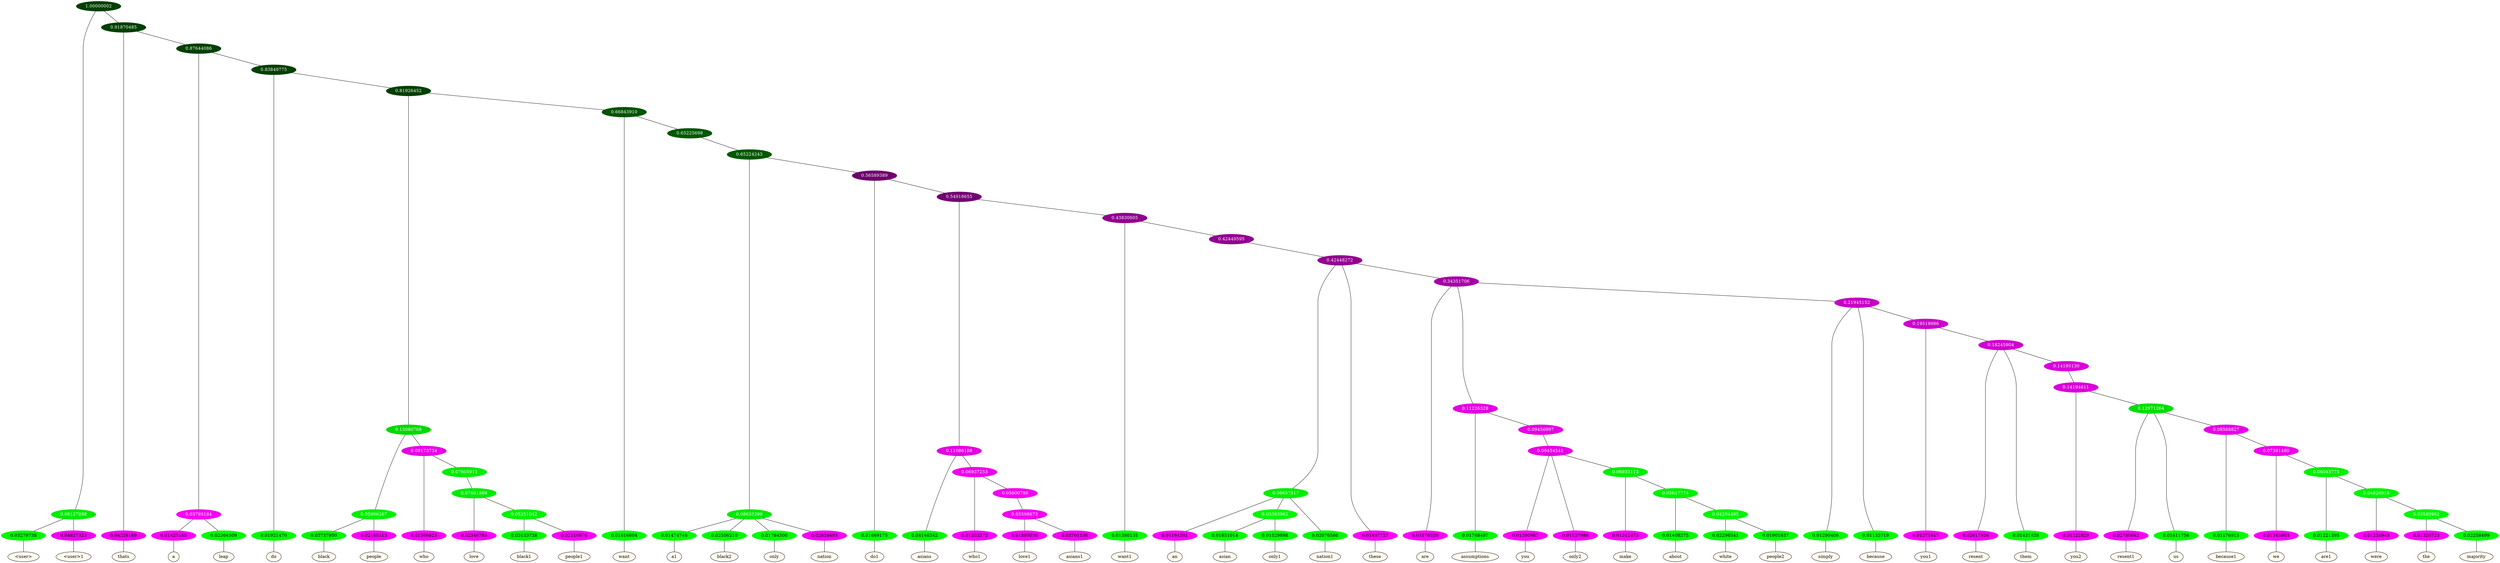 graph {
	node [format=png height=0.15 nodesep=0.001 ordering=out overlap=prism overlap_scaling=0.01 ranksep=0.001 ratio=0.2 style=filled width=0.15]
	{
		rank=same
		a_w_3 [label="\<user\>" color=black fillcolor=floralwhite style="filled,solid"]
		a_w_4 [label="\<user\>1" color=black fillcolor=floralwhite style="filled,solid"]
		a_w_5 [label=thats color=black fillcolor=floralwhite style="filled,solid"]
		a_w_9 [label=a color=black fillcolor=floralwhite style="filled,solid"]
		a_w_10 [label=leap color=black fillcolor=floralwhite style="filled,solid"]
		a_w_11 [label=do color=black fillcolor=floralwhite style="filled,solid"]
		a_w_19 [label=black color=black fillcolor=floralwhite style="filled,solid"]
		a_w_20 [label=people color=black fillcolor=floralwhite style="filled,solid"]
		a_w_21 [label=who color=black fillcolor=floralwhite style="filled,solid"]
		a_w_27 [label=love color=black fillcolor=floralwhite style="filled,solid"]
		a_w_35 [label=black1 color=black fillcolor=floralwhite style="filled,solid"]
		a_w_36 [label=people1 color=black fillcolor=floralwhite style="filled,solid"]
		a_w_17 [label=want color=black fillcolor=floralwhite style="filled,solid"]
		a_w_29 [label=a1 color=black fillcolor=floralwhite style="filled,solid"]
		a_w_30 [label=black2 color=black fillcolor=floralwhite style="filled,solid"]
		a_w_31 [label=only color=black fillcolor=floralwhite style="filled,solid"]
		a_w_32 [label=nation color=black fillcolor=floralwhite style="filled,solid"]
		a_w_33 [label=do1 color=black fillcolor=floralwhite style="filled,solid"]
		a_w_39 [label=asians color=black fillcolor=floralwhite style="filled,solid"]
		a_w_43 [label=who1 color=black fillcolor=floralwhite style="filled,solid"]
		a_w_50 [label=love1 color=black fillcolor=floralwhite style="filled,solid"]
		a_w_51 [label=asians1 color=black fillcolor=floralwhite style="filled,solid"]
		a_w_41 [label=want1 color=black fillcolor=floralwhite style="filled,solid"]
		a_w_52 [label=an color=black fillcolor=floralwhite style="filled,solid"]
		a_w_58 [label=asian color=black fillcolor=floralwhite style="filled,solid"]
		a_w_59 [label=only1 color=black fillcolor=floralwhite style="filled,solid"]
		a_w_54 [label=nation1 color=black fillcolor=floralwhite style="filled,solid"]
		a_w_48 [label=these color=black fillcolor=floralwhite style="filled,solid"]
		a_w_55 [label=are color=black fillcolor=floralwhite style="filled,solid"]
		a_w_60 [label=assumptions color=black fillcolor=floralwhite style="filled,solid"]
		a_w_68 [label=you color=black fillcolor=floralwhite style="filled,solid"]
		a_w_69 [label=only2 color=black fillcolor=floralwhite style="filled,solid"]
		a_w_74 [label=make color=black fillcolor=floralwhite style="filled,solid"]
		a_w_77 [label=about color=black fillcolor=floralwhite style="filled,solid"]
		a_w_81 [label=white color=black fillcolor=floralwhite style="filled,solid"]
		a_w_82 [label=people2 color=black fillcolor=floralwhite style="filled,solid"]
		a_w_62 [label=simply color=black fillcolor=floralwhite style="filled,solid"]
		a_w_63 [label=because color=black fillcolor=floralwhite style="filled,solid"]
		a_w_66 [label=you1 color=black fillcolor=floralwhite style="filled,solid"]
		a_w_71 [label=resent color=black fillcolor=floralwhite style="filled,solid"]
		a_w_72 [label=them color=black fillcolor=floralwhite style="filled,solid"]
		a_w_79 [label=you2 color=black fillcolor=floralwhite style="filled,solid"]
		a_w_83 [label=resent1 color=black fillcolor=floralwhite style="filled,solid"]
		a_w_84 [label=us color=black fillcolor=floralwhite style="filled,solid"]
		a_w_86 [label=because1 color=black fillcolor=floralwhite style="filled,solid"]
		a_w_88 [label=we color=black fillcolor=floralwhite style="filled,solid"]
		a_w_90 [label=are1 color=black fillcolor=floralwhite style="filled,solid"]
		a_w_92 [label=were color=black fillcolor=floralwhite style="filled,solid"]
		a_w_94 [label=the color=black fillcolor=floralwhite style="filled,solid"]
		a_w_95 [label=majority color=black fillcolor=floralwhite style="filled,solid"]
	}
	a_n_3 -- a_w_3
	a_n_4 -- a_w_4
	a_n_5 -- a_w_5
	a_n_9 -- a_w_9
	a_n_10 -- a_w_10
	a_n_11 -- a_w_11
	a_n_19 -- a_w_19
	a_n_20 -- a_w_20
	a_n_21 -- a_w_21
	a_n_27 -- a_w_27
	a_n_35 -- a_w_35
	a_n_36 -- a_w_36
	a_n_17 -- a_w_17
	a_n_29 -- a_w_29
	a_n_30 -- a_w_30
	a_n_31 -- a_w_31
	a_n_32 -- a_w_32
	a_n_33 -- a_w_33
	a_n_39 -- a_w_39
	a_n_43 -- a_w_43
	a_n_50 -- a_w_50
	a_n_51 -- a_w_51
	a_n_41 -- a_w_41
	a_n_52 -- a_w_52
	a_n_58 -- a_w_58
	a_n_59 -- a_w_59
	a_n_54 -- a_w_54
	a_n_48 -- a_w_48
	a_n_55 -- a_w_55
	a_n_60 -- a_w_60
	a_n_68 -- a_w_68
	a_n_69 -- a_w_69
	a_n_74 -- a_w_74
	a_n_77 -- a_w_77
	a_n_81 -- a_w_81
	a_n_82 -- a_w_82
	a_n_62 -- a_w_62
	a_n_63 -- a_w_63
	a_n_66 -- a_w_66
	a_n_71 -- a_w_71
	a_n_72 -- a_w_72
	a_n_79 -- a_w_79
	a_n_83 -- a_w_83
	a_n_84 -- a_w_84
	a_n_86 -- a_w_86
	a_n_88 -- a_w_88
	a_n_90 -- a_w_90
	a_n_92 -- a_w_92
	a_n_94 -- a_w_94
	a_n_95 -- a_w_95
	{
		rank=same
		a_n_3 [label=0.03279738 color="0.334 1.000 0.967" fontcolor=black]
		a_n_4 [label=0.04827323 color="0.835 1.000 0.952" fontcolor=black]
		a_n_5 [label=0.04226169 color="0.835 1.000 0.958" fontcolor=black]
		a_n_9 [label=0.01425165 color="0.835 1.000 0.986" fontcolor=black]
		a_n_10 [label=0.02364509 color="0.334 1.000 0.976" fontcolor=black]
		a_n_11 [label=0.01921470 color="0.334 1.000 0.981" fontcolor=black]
		a_n_19 [label=0.03737950 color="0.334 1.000 0.963" fontcolor=black]
		a_n_20 [label=0.02165513 color="0.835 1.000 0.978" fontcolor=black]
		a_n_21 [label=0.01566823 color="0.835 1.000 0.984" fontcolor=black]
		a_n_27 [label=0.02346785 color="0.835 1.000 0.977" fontcolor=black]
		a_n_35 [label=0.03133738 color="0.334 1.000 0.969" fontcolor=black]
		a_n_36 [label=0.02110976 color="0.835 1.000 0.979" fontcolor=black]
		a_n_17 [label=0.01616604 color="0.334 1.000 0.984" fontcolor=black]
		a_n_29 [label=0.01474746 color="0.334 1.000 0.985" fontcolor=black]
		a_n_30 [label=0.02506210 color="0.334 1.000 0.975" fontcolor=black]
		a_n_31 [label=0.01784500 color="0.334 1.000 0.982" fontcolor=black]
		a_n_32 [label=0.02858493 color="0.835 1.000 0.971" fontcolor=black]
		a_n_33 [label=0.01669175 color="0.334 1.000 0.983" fontcolor=black]
		a_n_39 [label=0.04146342 color="0.334 1.000 0.959" fontcolor=black]
		a_n_43 [label=0.01332372 color="0.835 1.000 0.987" fontcolor=black]
		a_n_50 [label=0.01895030 color="0.835 1.000 0.981" fontcolor=black]
		a_n_51 [label=0.03701536 color="0.835 1.000 0.963" fontcolor=black]
		a_n_41 [label=0.01380135 color="0.334 1.000 0.986" fontcolor=black]
		a_n_52 [label=0.01191301 color="0.835 1.000 0.988" fontcolor=black]
		a_n_58 [label=0.01851014 color="0.334 1.000 0.981" fontcolor=black]
		a_n_59 [label=0.01529898 color="0.334 1.000 0.985" fontcolor=black]
		a_n_54 [label=0.02076586 color="0.334 1.000 0.979" fontcolor=black]
		a_n_48 [label=0.01437727 color="0.835 1.000 0.986" fontcolor=black]
		a_n_55 [label=0.01178320 color="0.835 1.000 0.988" fontcolor=black]
		a_n_60 [label=0.01768497 color="0.334 1.000 0.982" fontcolor=black]
		a_n_68 [label=0.01390987 color="0.835 1.000 0.986" fontcolor=black]
		a_n_69 [label=0.01127986 color="0.835 1.000 0.989" fontcolor=black]
		a_n_74 [label=0.01312473 color="0.835 1.000 0.987" fontcolor=black]
		a_n_77 [label=0.01408275 color="0.334 1.000 0.986" fontcolor=black]
		a_n_81 [label=0.02296541 color="0.334 1.000 0.977" fontcolor=black]
		a_n_82 [label=0.01901837 color="0.334 1.000 0.981" fontcolor=black]
		a_n_62 [label=0.01290406 color="0.334 1.000 0.987" fontcolor=black]
		a_n_63 [label=0.01133719 color="0.334 1.000 0.989" fontcolor=black]
		a_n_66 [label=0.01271617 color="0.835 1.000 0.987" fontcolor=black]
		a_n_71 [label=0.02617936 color="0.835 1.000 0.974" fontcolor=black]
		a_n_72 [label=0.01431638 color="0.334 1.000 0.986" fontcolor=black]
		a_n_79 [label=0.01222829 color="0.835 1.000 0.988" fontcolor=black]
		a_n_83 [label=0.02790642 color="0.835 1.000 0.972" fontcolor=black]
		a_n_84 [label=0.01611756 color="0.334 1.000 0.984" fontcolor=black]
		a_n_86 [label=0.01176915 color="0.334 1.000 0.988" fontcolor=black]
		a_n_88 [label=0.01345903 color="0.835 1.000 0.987" fontcolor=black]
		a_n_90 [label=0.01221395 color="0.334 1.000 0.988" fontcolor=black]
		a_n_92 [label=0.01238943 color="0.835 1.000 0.988" fontcolor=black]
		a_n_94 [label=0.01320723 color="0.835 1.000 0.987" fontcolor=black]
		a_n_95 [label=0.02258499 color="0.334 1.000 0.977" fontcolor=black]
	}
	a_n_0 [label=1.00000002 color="0.334 1.000 0.250" fontcolor=grey99]
	a_n_1 [label=0.08127898 color="0.334 1.000 0.919" fontcolor=grey99]
	a_n_0 -- a_n_1
	a_n_2 [label=0.91870485 color="0.334 1.000 0.250" fontcolor=grey99]
	a_n_0 -- a_n_2
	a_n_1 -- a_n_3
	a_n_1 -- a_n_4
	a_n_2 -- a_n_5
	a_n_6 [label=0.87644086 color="0.334 1.000 0.250" fontcolor=grey99]
	a_n_2 -- a_n_6
	a_n_7 [label=0.03793184 color="0.835 1.000 0.962" fontcolor=grey99]
	a_n_6 -- a_n_7
	a_n_8 [label=0.83849775 color="0.334 1.000 0.250" fontcolor=grey99]
	a_n_6 -- a_n_8
	a_n_7 -- a_n_9
	a_n_7 -- a_n_10
	a_n_8 -- a_n_11
	a_n_12 [label=0.81926452 color="0.334 1.000 0.250" fontcolor=grey99]
	a_n_8 -- a_n_12
	a_n_13 [label=0.15080768 color="0.334 1.000 0.849" fontcolor=grey99]
	a_n_12 -- a_n_13
	a_n_14 [label=0.66843910 color="0.334 1.000 0.332" fontcolor=grey99]
	a_n_12 -- a_n_14
	a_n_15 [label=0.05906267 color="0.334 1.000 0.941" fontcolor=grey99]
	a_n_13 -- a_n_15
	a_n_16 [label=0.09173734 color="0.835 1.000 0.908" fontcolor=grey99]
	a_n_13 -- a_n_16
	a_n_14 -- a_n_17
	a_n_18 [label=0.65225698 color="0.334 1.000 0.348" fontcolor=grey99]
	a_n_14 -- a_n_18
	a_n_15 -- a_n_19
	a_n_15 -- a_n_20
	a_n_16 -- a_n_21
	a_n_22 [label=0.07605911 color="0.334 1.000 0.924" fontcolor=grey99]
	a_n_16 -- a_n_22
	a_n_23 [label=0.65224243 color="0.334 1.000 0.348" fontcolor=grey99]
	a_n_18 -- a_n_23
	a_n_24 [label=0.07601869 color="0.334 1.000 0.924" fontcolor=grey99]
	a_n_22 -- a_n_24
	a_n_25 [label=0.08633399 color="0.334 1.000 0.914" fontcolor=grey99]
	a_n_23 -- a_n_25
	a_n_26 [label=0.56589389 color="0.835 1.000 0.434" fontcolor=grey99]
	a_n_23 -- a_n_26
	a_n_24 -- a_n_27
	a_n_28 [label=0.05251042 color="0.334 1.000 0.947" fontcolor=grey99]
	a_n_24 -- a_n_28
	a_n_25 -- a_n_29
	a_n_25 -- a_n_30
	a_n_25 -- a_n_31
	a_n_25 -- a_n_32
	a_n_26 -- a_n_33
	a_n_34 [label=0.54918655 color="0.835 1.000 0.451" fontcolor=grey99]
	a_n_26 -- a_n_34
	a_n_28 -- a_n_35
	a_n_28 -- a_n_36
	a_n_37 [label=0.11086188 color="0.835 1.000 0.889" fontcolor=grey99]
	a_n_34 -- a_n_37
	a_n_38 [label=0.43830605 color="0.835 1.000 0.562" fontcolor=grey99]
	a_n_34 -- a_n_38
	a_n_37 -- a_n_39
	a_n_40 [label=0.06937253 color="0.835 1.000 0.931" fontcolor=grey99]
	a_n_37 -- a_n_40
	a_n_38 -- a_n_41
	a_n_42 [label=0.42449595 color="0.835 1.000 0.576" fontcolor=grey99]
	a_n_38 -- a_n_42
	a_n_40 -- a_n_43
	a_n_44 [label=0.05600780 color="0.835 1.000 0.944" fontcolor=grey99]
	a_n_40 -- a_n_44
	a_n_45 [label=0.42448272 color="0.835 1.000 0.576" fontcolor=grey99]
	a_n_42 -- a_n_45
	a_n_46 [label=0.05598673 color="0.835 1.000 0.944" fontcolor=grey99]
	a_n_44 -- a_n_46
	a_n_47 [label=0.06657517 color="0.334 1.000 0.933" fontcolor=grey99]
	a_n_45 -- a_n_47
	a_n_45 -- a_n_48
	a_n_49 [label=0.34351706 color="0.835 1.000 0.656" fontcolor=grey99]
	a_n_45 -- a_n_49
	a_n_46 -- a_n_50
	a_n_46 -- a_n_51
	a_n_47 -- a_n_52
	a_n_53 [label=0.03383962 color="0.334 1.000 0.966" fontcolor=grey99]
	a_n_47 -- a_n_53
	a_n_47 -- a_n_54
	a_n_49 -- a_n_55
	a_n_56 [label=0.11226328 color="0.835 1.000 0.888" fontcolor=grey99]
	a_n_49 -- a_n_56
	a_n_57 [label=0.21945152 color="0.835 1.000 0.781" fontcolor=grey99]
	a_n_49 -- a_n_57
	a_n_53 -- a_n_58
	a_n_53 -- a_n_59
	a_n_56 -- a_n_60
	a_n_61 [label=0.09456997 color="0.835 1.000 0.905" fontcolor=grey99]
	a_n_56 -- a_n_61
	a_n_57 -- a_n_62
	a_n_57 -- a_n_63
	a_n_64 [label=0.19519986 color="0.835 1.000 0.805" fontcolor=grey99]
	a_n_57 -- a_n_64
	a_n_65 [label=0.09454541 color="0.835 1.000 0.905" fontcolor=grey99]
	a_n_61 -- a_n_65
	a_n_64 -- a_n_66
	a_n_67 [label=0.18245904 color="0.835 1.000 0.818" fontcolor=grey99]
	a_n_64 -- a_n_67
	a_n_65 -- a_n_68
	a_n_65 -- a_n_69
	a_n_70 [label=0.06933113 color="0.334 1.000 0.931" fontcolor=grey99]
	a_n_65 -- a_n_70
	a_n_67 -- a_n_71
	a_n_67 -- a_n_72
	a_n_73 [label=0.14195130 color="0.835 1.000 0.858" fontcolor=grey99]
	a_n_67 -- a_n_73
	a_n_70 -- a_n_74
	a_n_75 [label=0.05617774 color="0.334 1.000 0.944" fontcolor=grey99]
	a_n_70 -- a_n_75
	a_n_76 [label=0.14194611 color="0.835 1.000 0.858" fontcolor=grey99]
	a_n_73 -- a_n_76
	a_n_75 -- a_n_77
	a_n_78 [label=0.04204495 color="0.334 1.000 0.958" fontcolor=grey99]
	a_n_75 -- a_n_78
	a_n_76 -- a_n_79
	a_n_80 [label=0.12971264 color="0.334 1.000 0.870" fontcolor=grey99]
	a_n_76 -- a_n_80
	a_n_78 -- a_n_81
	a_n_78 -- a_n_82
	a_n_80 -- a_n_83
	a_n_80 -- a_n_84
	a_n_85 [label=0.08568827 color="0.835 1.000 0.914" fontcolor=grey99]
	a_n_80 -- a_n_85
	a_n_85 -- a_n_86
	a_n_87 [label=0.07391480 color="0.835 1.000 0.926" fontcolor=grey99]
	a_n_85 -- a_n_87
	a_n_87 -- a_n_88
	a_n_89 [label=0.06043775 color="0.334 1.000 0.940" fontcolor=grey99]
	a_n_87 -- a_n_89
	a_n_89 -- a_n_90
	a_n_91 [label=0.04820919 color="0.334 1.000 0.952" fontcolor=grey99]
	a_n_89 -- a_n_91
	a_n_91 -- a_n_92
	a_n_93 [label=0.03580962 color="0.334 1.000 0.964" fontcolor=grey99]
	a_n_91 -- a_n_93
	a_n_93 -- a_n_94
	a_n_93 -- a_n_95
}
